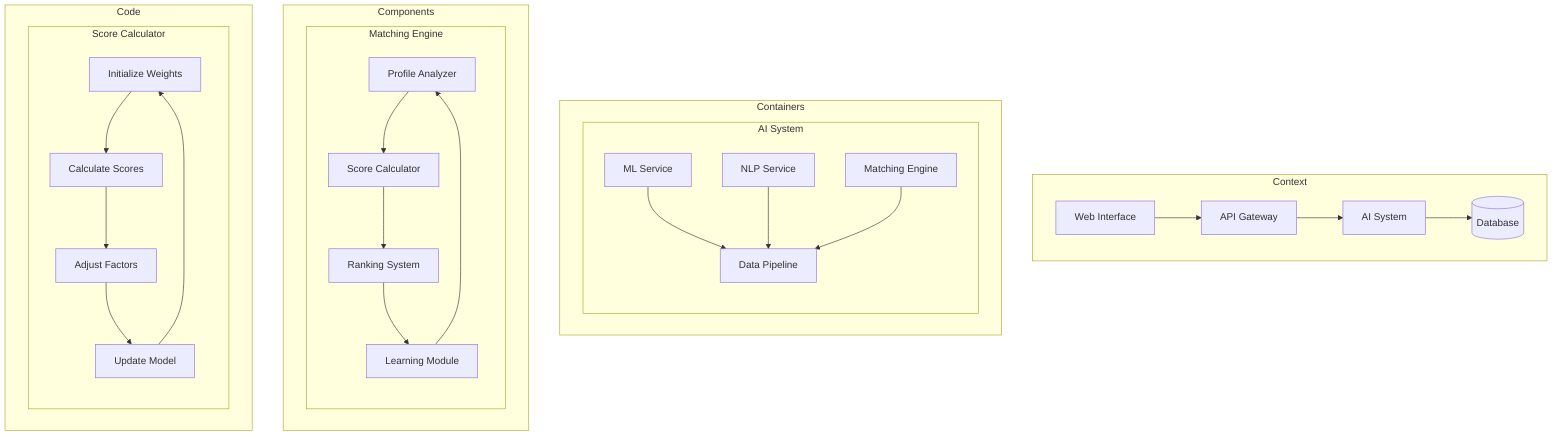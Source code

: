 graph TB
    subgraph Context
        UI[Web Interface]
        API[API Gateway]
        AI[AI System]
        DB[(Database)]
    end

    subgraph Containers
        subgraph "AI System"
            ML[ML Service]
            NLP[NLP Service]
            Matching[Matching Engine]
            Pipeline[Data Pipeline]
        end
    end

    subgraph Components
        subgraph "Matching Engine"
            Profile[Profile Analyzer]
            Score[Score Calculator]
            Rank[Ranking System]
            Learn[Learning Module]
        end
    end

    subgraph Code
        subgraph "Score Calculator"
            Init[Initialize Weights]
            Calc[Calculate Scores]
            Adjust[Adjust Factors]
            Update[Update Model]
        end
    end

    UI --> API
    API --> AI
    AI --> DB
    
    ML --> Pipeline
    NLP --> Pipeline
    Matching --> Pipeline
    
    Profile --> Score
    Score --> Rank
    Rank --> Learn
    Learn --> Profile

    Init --> Calc
    Calc --> Adjust
    Adjust --> Update
    Update --> Init